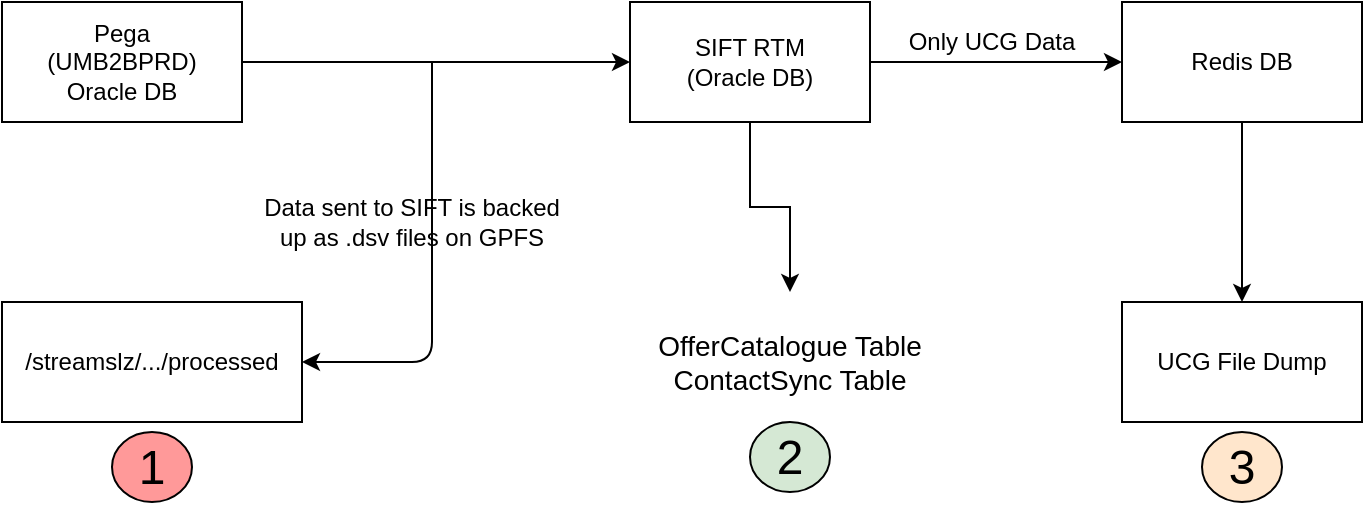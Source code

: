 <mxfile version="14.5.1" type="github">
  <diagram id="7p46W-EN9GYlPAzoYcba" name="Page-1">
    <mxGraphModel dx="844" dy="598" grid="1" gridSize="10" guides="1" tooltips="1" connect="1" arrows="1" fold="1" page="1" pageScale="1" pageWidth="827" pageHeight="1169" math="0" shadow="0">
      <root>
        <mxCell id="0" />
        <mxCell id="1" parent="0" />
        <mxCell id="sO5AbAzET7fi1nhG9wPH-10" value="" style="endArrow=classic;html=1;entryX=1;entryY=0.5;entryDx=0;entryDy=0;" edge="1" parent="1" target="sO5AbAzET7fi1nhG9wPH-5">
          <mxGeometry width="50" height="50" relative="1" as="geometry">
            <mxPoint x="255" y="110" as="sourcePoint" />
            <mxPoint x="440" y="170" as="targetPoint" />
            <Array as="points">
              <mxPoint x="255" y="260" />
            </Array>
          </mxGeometry>
        </mxCell>
        <mxCell id="sO5AbAzET7fi1nhG9wPH-1" value="Pega&lt;br&gt;(UMB2BPRD)&lt;br&gt;Oracle DB" style="rounded=0;whiteSpace=wrap;html=1;" vertex="1" parent="1">
          <mxGeometry x="40" y="80" width="120" height="60" as="geometry" />
        </mxCell>
        <mxCell id="sO5AbAzET7fi1nhG9wPH-20" style="edgeStyle=orthogonalEdgeStyle;rounded=0;orthogonalLoop=1;jettySize=auto;html=1;entryX=0.5;entryY=0;entryDx=0;entryDy=0;" edge="1" parent="1" source="sO5AbAzET7fi1nhG9wPH-2" target="sO5AbAzET7fi1nhG9wPH-16">
          <mxGeometry relative="1" as="geometry" />
        </mxCell>
        <mxCell id="sO5AbAzET7fi1nhG9wPH-2" value="SIFT RTM&lt;br&gt;(Oracle DB)" style="rounded=0;whiteSpace=wrap;html=1;" vertex="1" parent="1">
          <mxGeometry x="354" y="80" width="120" height="60" as="geometry" />
        </mxCell>
        <mxCell id="sO5AbAzET7fi1nhG9wPH-3" value="" style="endArrow=classic;html=1;entryX=0;entryY=0.5;entryDx=0;entryDy=0;" edge="1" parent="1" source="sO5AbAzET7fi1nhG9wPH-1" target="sO5AbAzET7fi1nhG9wPH-2">
          <mxGeometry width="50" height="50" relative="1" as="geometry">
            <mxPoint x="160" y="120" as="sourcePoint" />
            <mxPoint x="210" y="70" as="targetPoint" />
          </mxGeometry>
        </mxCell>
        <mxCell id="sO5AbAzET7fi1nhG9wPH-5" value="/streamslz/.../processed" style="rounded=0;whiteSpace=wrap;html=1;" vertex="1" parent="1">
          <mxGeometry x="40" y="230" width="150" height="60" as="geometry" />
        </mxCell>
        <mxCell id="sO5AbAzET7fi1nhG9wPH-11" value="Redis DB" style="rounded=0;whiteSpace=wrap;html=1;" vertex="1" parent="1">
          <mxGeometry x="600" y="80" width="120" height="60" as="geometry" />
        </mxCell>
        <mxCell id="sO5AbAzET7fi1nhG9wPH-12" value="" style="endArrow=classic;html=1;exitX=1;exitY=0.5;exitDx=0;exitDy=0;entryX=0;entryY=0.5;entryDx=0;entryDy=0;" edge="1" parent="1" source="sO5AbAzET7fi1nhG9wPH-2" target="sO5AbAzET7fi1nhG9wPH-11">
          <mxGeometry width="50" height="50" relative="1" as="geometry">
            <mxPoint x="390" y="220" as="sourcePoint" />
            <mxPoint x="440" y="170" as="targetPoint" />
            <Array as="points" />
          </mxGeometry>
        </mxCell>
        <mxCell id="sO5AbAzET7fi1nhG9wPH-13" value="Only UCG Data&lt;br&gt;" style="text;html=1;strokeColor=none;fillColor=none;align=center;verticalAlign=middle;whiteSpace=wrap;rounded=0;" vertex="1" parent="1">
          <mxGeometry x="480" y="90" width="110" height="20" as="geometry" />
        </mxCell>
        <mxCell id="sO5AbAzET7fi1nhG9wPH-14" value="UCG File Dump" style="rounded=0;whiteSpace=wrap;html=1;" vertex="1" parent="1">
          <mxGeometry x="600" y="230" width="120" height="60" as="geometry" />
        </mxCell>
        <mxCell id="sO5AbAzET7fi1nhG9wPH-15" value="" style="endArrow=classic;html=1;exitX=0.5;exitY=1;exitDx=0;exitDy=0;entryX=0.5;entryY=0;entryDx=0;entryDy=0;" edge="1" parent="1" source="sO5AbAzET7fi1nhG9wPH-11" target="sO5AbAzET7fi1nhG9wPH-14">
          <mxGeometry width="50" height="50" relative="1" as="geometry">
            <mxPoint x="390" y="190" as="sourcePoint" />
            <mxPoint x="440" y="140" as="targetPoint" />
          </mxGeometry>
        </mxCell>
        <mxCell id="sO5AbAzET7fi1nhG9wPH-16" value="&lt;font style=&quot;font-size: 14px&quot;&gt;OfferCatalogue Table&lt;br&gt;ContactSync Table&lt;/font&gt;" style="text;html=1;strokeColor=none;fillColor=none;align=center;verticalAlign=middle;whiteSpace=wrap;rounded=0;" vertex="1" parent="1">
          <mxGeometry x="354" y="225" width="160" height="70" as="geometry" />
        </mxCell>
        <mxCell id="sO5AbAzET7fi1nhG9wPH-21" value="Data sent to SIFT is backed up as .dsv files on GPFS" style="text;html=1;strokeColor=none;fillColor=none;align=center;verticalAlign=middle;whiteSpace=wrap;rounded=0;" vertex="1" parent="1">
          <mxGeometry x="170" y="160" width="150" height="60" as="geometry" />
        </mxCell>
        <mxCell id="sO5AbAzET7fi1nhG9wPH-22" value="&lt;font style=&quot;font-size: 24px&quot;&gt;1&lt;/font&gt;" style="ellipse;whiteSpace=wrap;html=1;labelBackgroundColor=none;fillColor=#FF9999;" vertex="1" parent="1">
          <mxGeometry x="95" y="295" width="40" height="35" as="geometry" />
        </mxCell>
        <mxCell id="sO5AbAzET7fi1nhG9wPH-23" value="&lt;font style=&quot;font-size: 24px&quot;&gt;2&lt;/font&gt;" style="ellipse;whiteSpace=wrap;html=1;labelBackgroundColor=none;fillColor=#d5e8d4;" vertex="1" parent="1">
          <mxGeometry x="414" y="290" width="40" height="35" as="geometry" />
        </mxCell>
        <mxCell id="sO5AbAzET7fi1nhG9wPH-24" value="&lt;font style=&quot;font-size: 24px&quot;&gt;3&lt;/font&gt;" style="ellipse;whiteSpace=wrap;html=1;labelBackgroundColor=none;fillColor=#ffe6cc;" vertex="1" parent="1">
          <mxGeometry x="640" y="295" width="40" height="35" as="geometry" />
        </mxCell>
      </root>
    </mxGraphModel>
  </diagram>
</mxfile>
